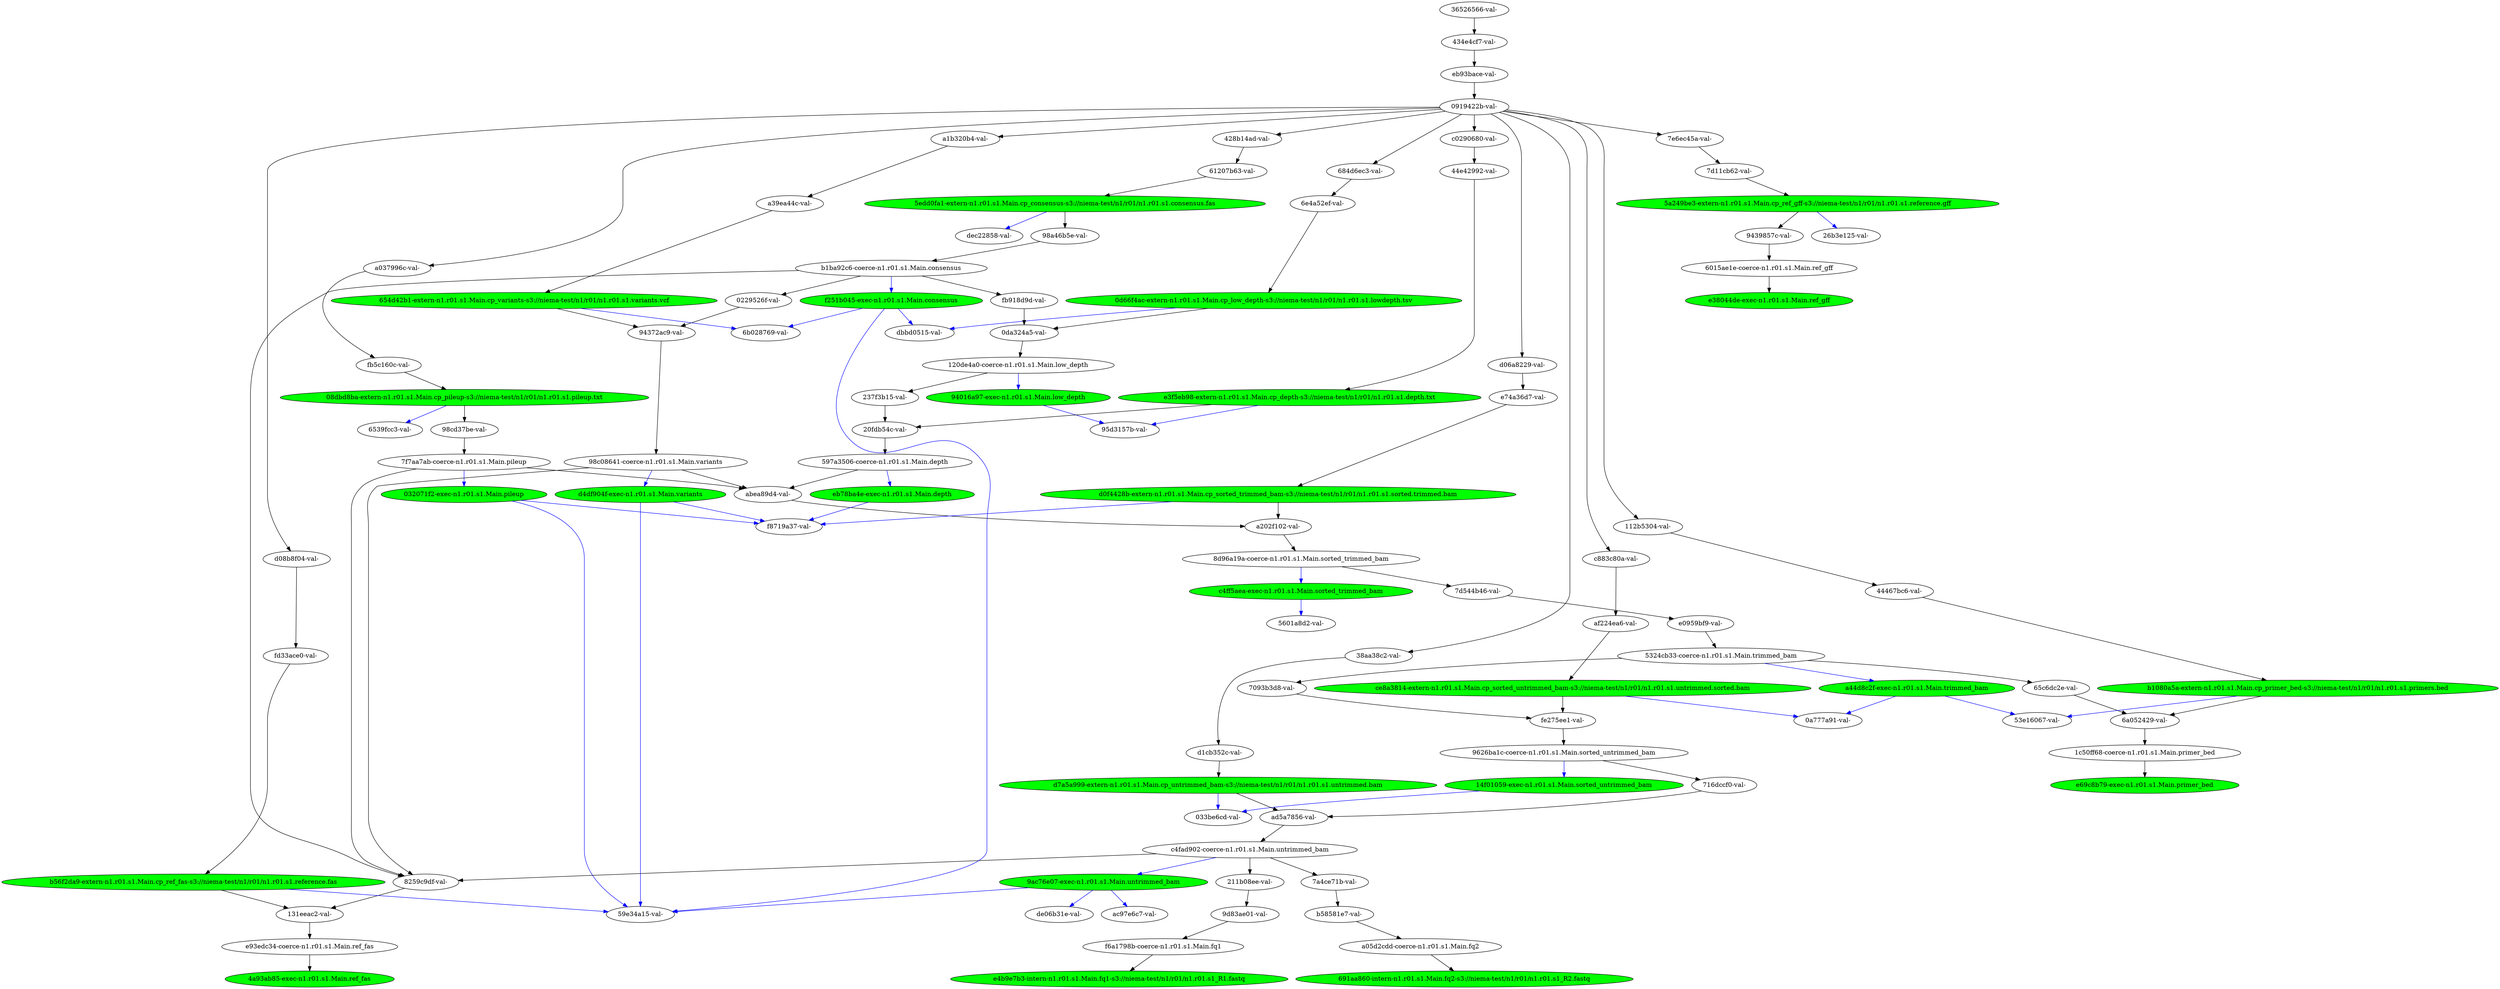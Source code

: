 strict digraph "reflow flowgraph sha256:7b820c5704107ef2378b69b9b1725575c8738e987f17e3ae08e029487d617b6f" {
// Node definitions.
"0229526f-val-";
"032071f2-exec-n1.r01.s1.Main.pileup" [
fillcolor=green
style=filled
];
"033be6cd-val-";
"08dbd8ba-extern-n1.r01.s1.Main.cp_pileup-s3://niema-test/n1/r01/n1.r01.s1.pileup.txt" [
fillcolor=green
style=filled
];
"0919422b-val-";
"0a777a91-val-";
"0d66f4ac-extern-n1.r01.s1.Main.cp_low_depth-s3://niema-test/n1/r01/n1.r01.s1.lowdepth.tsv" [
fillcolor=green
style=filled
];
"0da324a5-val-";
"112b5304-val-";
"120de4a0-coerce-n1.r01.s1.Main.low_depth";
"131eeac2-val-";
"14f01059-exec-n1.r01.s1.Main.sorted_untrimmed_bam" [
fillcolor=green
style=filled
];
"1c50ff68-coerce-n1.r01.s1.Main.primer_bed";
"20fdb54c-val-";
"211b08ee-val-";
"237f3b15-val-";
"26b3e125-val-";
"36526566-val-";
"38aa38c2-val-";
"428b14ad-val-";
"434e4cf7-val-";
"44467bc6-val-";
"44e42992-val-";
"4a93ab85-exec-n1.r01.s1.Main.ref_fas" [
fillcolor=green
style=filled
];
"5324cb33-coerce-n1.r01.s1.Main.trimmed_bam";
"53e16067-val-";
"5601a8d2-val-";
"597a3506-coerce-n1.r01.s1.Main.depth";
"59e34a15-val-";
"5a249be3-extern-n1.r01.s1.Main.cp_ref_gff-s3://niema-test/n1/r01/n1.r01.s1.reference.gff" [
fillcolor=green
style=filled
];
"5edd0fa1-extern-n1.r01.s1.Main.cp_consensus-s3://niema-test/n1/r01/n1.r01.s1.consensus.fas" [
fillcolor=green
style=filled
];
"6015ae1e-coerce-n1.r01.s1.Main.ref_gff";
"61207b63-val-";
"6539fcc3-val-";
"654d42b1-extern-n1.r01.s1.Main.cp_variants-s3://niema-test/n1/r01/n1.r01.s1.variants.vcf" [
fillcolor=green
style=filled
];
"65c6dc2e-val-";
"684d6ec3-val-";
"691aa860-intern-n1.r01.s1.Main.fq2-s3://niema-test/n1/r01/n1.r01.s1_R2.fastq" [
fillcolor=green
style=filled
];
"6a052429-val-";
"6b028769-val-";
"6e4a52ef-val-";
"7093b3d8-val-";
"716dccf0-val-";
"7a4ce71b-val-";
"7d11cb62-val-";
"7d544b46-val-";
"7e6ec45a-val-";
"7f7aa7ab-coerce-n1.r01.s1.Main.pileup";
"8259c9df-val-";
"8d96a19a-coerce-n1.r01.s1.Main.sorted_trimmed_bam";
"94016a97-exec-n1.r01.s1.Main.low_depth" [
fillcolor=green
style=filled
];
"94372ac9-val-";
"9439857c-val-";
"95d3157b-val-";
"9626ba1c-coerce-n1.r01.s1.Main.sorted_untrimmed_bam";
"98a46b5e-val-";
"98c08641-coerce-n1.r01.s1.Main.variants";
"98cd37be-val-";
"9ac76e07-exec-n1.r01.s1.Main.untrimmed_bam" [
fillcolor=green
style=filled
];
"9d83ae01-val-";
"a037996c-val-";
"a05d2cdd-coerce-n1.r01.s1.Main.fq2";
"a1b320b4-val-";
"a202f102-val-";
"a39ea44c-val-";
"a44d8c2f-exec-n1.r01.s1.Main.trimmed_bam" [
fillcolor=green
style=filled
];
"abea89d4-val-";
"ac97e6c7-val-";
"ad5a7856-val-";
"af224ea6-val-";
"b1080a5a-extern-n1.r01.s1.Main.cp_primer_bed-s3://niema-test/n1/r01/n1.r01.s1.primers.bed" [
fillcolor=green
style=filled
];
"b1ba92c6-coerce-n1.r01.s1.Main.consensus";
"b56f2da9-extern-n1.r01.s1.Main.cp_ref_fas-s3://niema-test/n1/r01/n1.r01.s1.reference.fas" [
fillcolor=green
style=filled
];
"b58581e7-val-";
"c0290680-val-";
"c4fad902-coerce-n1.r01.s1.Main.untrimmed_bam";
"c4ff5aea-exec-n1.r01.s1.Main.sorted_trimmed_bam" [
fillcolor=green
style=filled
];
"c883c80a-val-";
"ce8a3814-extern-n1.r01.s1.Main.cp_sorted_untrimmed_bam-s3://niema-test/n1/r01/n1.r01.s1.untrimmed.sorted.bam" [
fillcolor=green
style=filled
];
"d06a8229-val-";
"d08b8f04-val-";
"d0f4428b-extern-n1.r01.s1.Main.cp_sorted_trimmed_bam-s3://niema-test/n1/r01/n1.r01.s1.sorted.trimmed.bam" [
fillcolor=green
style=filled
];
"d1cb352c-val-";
"d4df904f-exec-n1.r01.s1.Main.variants" [
fillcolor=green
style=filled
];
"d7a5a999-extern-n1.r01.s1.Main.cp_untrimmed_bam-s3://niema-test/n1/r01/n1.r01.s1.untrimmed.bam" [
fillcolor=green
style=filled
];
"dbbd0515-val-";
"de06b31e-val-";
"dec22858-val-";
"e0959bf9-val-";
"e38044de-exec-n1.r01.s1.Main.ref_gff" [
fillcolor=green
style=filled
];
"e3f5eb98-extern-n1.r01.s1.Main.cp_depth-s3://niema-test/n1/r01/n1.r01.s1.depth.txt" [
fillcolor=green
style=filled
];
"e4b9e7b3-intern-n1.r01.s1.Main.fq1-s3://niema-test/n1/r01/n1.r01.s1_R1.fastq" [
fillcolor=green
style=filled
];
"e69c8b79-exec-n1.r01.s1.Main.primer_bed" [
fillcolor=green
style=filled
];
"e74a36d7-val-";
"e93edc34-coerce-n1.r01.s1.Main.ref_fas";
"eb78ba4e-exec-n1.r01.s1.Main.depth" [
fillcolor=green
style=filled
];
"eb93bace-val-";
"f251b045-exec-n1.r01.s1.Main.consensus" [
fillcolor=green
style=filled
];
"f6a1798b-coerce-n1.r01.s1.Main.fq1";
"f8719a37-val-";
"fb5c160c-val-";
"fb918d9d-val-";
"fd33ace0-val-";
"fe275ee1-val-";

// Edge definitions.
"0229526f-val-" -> "94372ac9-val-" [dynamic=false];
"032071f2-exec-n1.r01.s1.Main.pileup" -> "59e34a15-val-" [
dynamic=true
color=blue
];
"032071f2-exec-n1.r01.s1.Main.pileup" -> "f8719a37-val-" [
dynamic=true
color=blue
];
"08dbd8ba-extern-n1.r01.s1.Main.cp_pileup-s3://niema-test/n1/r01/n1.r01.s1.pileup.txt" -> "6539fcc3-val-" [
dynamic=true
color=blue
];
"08dbd8ba-extern-n1.r01.s1.Main.cp_pileup-s3://niema-test/n1/r01/n1.r01.s1.pileup.txt" -> "98cd37be-val-" [dynamic=false];
"0919422b-val-" -> "112b5304-val-" [dynamic=false];
"0919422b-val-" -> "38aa38c2-val-" [dynamic=false];
"0919422b-val-" -> "428b14ad-val-" [dynamic=false];
"0919422b-val-" -> "684d6ec3-val-" [dynamic=false];
"0919422b-val-" -> "7e6ec45a-val-" [dynamic=false];
"0919422b-val-" -> "a037996c-val-" [dynamic=false];
"0919422b-val-" -> "a1b320b4-val-" [dynamic=false];
"0919422b-val-" -> "c0290680-val-" [dynamic=false];
"0919422b-val-" -> "c883c80a-val-" [dynamic=false];
"0919422b-val-" -> "d06a8229-val-" [dynamic=false];
"0919422b-val-" -> "d08b8f04-val-" [dynamic=false];
"0d66f4ac-extern-n1.r01.s1.Main.cp_low_depth-s3://niema-test/n1/r01/n1.r01.s1.lowdepth.tsv" -> "0da324a5-val-" [dynamic=false];
"0d66f4ac-extern-n1.r01.s1.Main.cp_low_depth-s3://niema-test/n1/r01/n1.r01.s1.lowdepth.tsv" -> "dbbd0515-val-" [
dynamic=true
color=blue
];
"0da324a5-val-" -> "120de4a0-coerce-n1.r01.s1.Main.low_depth" [dynamic=false];
"112b5304-val-" -> "44467bc6-val-" [dynamic=false];
"120de4a0-coerce-n1.r01.s1.Main.low_depth" -> "237f3b15-val-" [dynamic=false];
"120de4a0-coerce-n1.r01.s1.Main.low_depth" -> "94016a97-exec-n1.r01.s1.Main.low_depth" [
dynamic=true
color=blue
];
"131eeac2-val-" -> "e93edc34-coerce-n1.r01.s1.Main.ref_fas" [dynamic=false];
"14f01059-exec-n1.r01.s1.Main.sorted_untrimmed_bam" -> "033be6cd-val-" [
dynamic=true
color=blue
];
"1c50ff68-coerce-n1.r01.s1.Main.primer_bed" -> "e69c8b79-exec-n1.r01.s1.Main.primer_bed" [dynamic=false];
"20fdb54c-val-" -> "597a3506-coerce-n1.r01.s1.Main.depth" [dynamic=false];
"211b08ee-val-" -> "9d83ae01-val-" [dynamic=false];
"237f3b15-val-" -> "20fdb54c-val-" [dynamic=false];
"36526566-val-" -> "434e4cf7-val-" [dynamic=false];
"38aa38c2-val-" -> "d1cb352c-val-" [dynamic=false];
"428b14ad-val-" -> "61207b63-val-" [dynamic=false];
"434e4cf7-val-" -> "eb93bace-val-" [dynamic=false];
"44467bc6-val-" -> "b1080a5a-extern-n1.r01.s1.Main.cp_primer_bed-s3://niema-test/n1/r01/n1.r01.s1.primers.bed" [dynamic=false];
"44e42992-val-" -> "e3f5eb98-extern-n1.r01.s1.Main.cp_depth-s3://niema-test/n1/r01/n1.r01.s1.depth.txt" [dynamic=false];
"5324cb33-coerce-n1.r01.s1.Main.trimmed_bam" -> "65c6dc2e-val-" [dynamic=false];
"5324cb33-coerce-n1.r01.s1.Main.trimmed_bam" -> "7093b3d8-val-" [dynamic=false];
"5324cb33-coerce-n1.r01.s1.Main.trimmed_bam" -> "a44d8c2f-exec-n1.r01.s1.Main.trimmed_bam" [
dynamic=true
color=blue
];
"597a3506-coerce-n1.r01.s1.Main.depth" -> "abea89d4-val-" [dynamic=false];
"597a3506-coerce-n1.r01.s1.Main.depth" -> "eb78ba4e-exec-n1.r01.s1.Main.depth" [
dynamic=true
color=blue
];
"5a249be3-extern-n1.r01.s1.Main.cp_ref_gff-s3://niema-test/n1/r01/n1.r01.s1.reference.gff" -> "26b3e125-val-" [
dynamic=true
color=blue
];
"5a249be3-extern-n1.r01.s1.Main.cp_ref_gff-s3://niema-test/n1/r01/n1.r01.s1.reference.gff" -> "9439857c-val-" [dynamic=false];
"5edd0fa1-extern-n1.r01.s1.Main.cp_consensus-s3://niema-test/n1/r01/n1.r01.s1.consensus.fas" -> "98a46b5e-val-" [dynamic=false];
"5edd0fa1-extern-n1.r01.s1.Main.cp_consensus-s3://niema-test/n1/r01/n1.r01.s1.consensus.fas" -> "dec22858-val-" [
dynamic=true
color=blue
];
"6015ae1e-coerce-n1.r01.s1.Main.ref_gff" -> "e38044de-exec-n1.r01.s1.Main.ref_gff" [dynamic=false];
"61207b63-val-" -> "5edd0fa1-extern-n1.r01.s1.Main.cp_consensus-s3://niema-test/n1/r01/n1.r01.s1.consensus.fas" [dynamic=false];
"654d42b1-extern-n1.r01.s1.Main.cp_variants-s3://niema-test/n1/r01/n1.r01.s1.variants.vcf" -> "6b028769-val-" [
dynamic=true
color=blue
];
"654d42b1-extern-n1.r01.s1.Main.cp_variants-s3://niema-test/n1/r01/n1.r01.s1.variants.vcf" -> "94372ac9-val-" [dynamic=false];
"65c6dc2e-val-" -> "6a052429-val-" [dynamic=false];
"684d6ec3-val-" -> "6e4a52ef-val-" [dynamic=false];
"6a052429-val-" -> "1c50ff68-coerce-n1.r01.s1.Main.primer_bed" [dynamic=false];
"6e4a52ef-val-" -> "0d66f4ac-extern-n1.r01.s1.Main.cp_low_depth-s3://niema-test/n1/r01/n1.r01.s1.lowdepth.tsv" [dynamic=false];
"7093b3d8-val-" -> "fe275ee1-val-" [dynamic=false];
"716dccf0-val-" -> "ad5a7856-val-" [dynamic=false];
"7a4ce71b-val-" -> "b58581e7-val-" [dynamic=false];
"7d11cb62-val-" -> "5a249be3-extern-n1.r01.s1.Main.cp_ref_gff-s3://niema-test/n1/r01/n1.r01.s1.reference.gff" [dynamic=false];
"7d544b46-val-" -> "e0959bf9-val-" [dynamic=false];
"7e6ec45a-val-" -> "7d11cb62-val-" [dynamic=false];
"7f7aa7ab-coerce-n1.r01.s1.Main.pileup" -> "032071f2-exec-n1.r01.s1.Main.pileup" [
dynamic=true
color=blue
];
"7f7aa7ab-coerce-n1.r01.s1.Main.pileup" -> "8259c9df-val-" [dynamic=false];
"7f7aa7ab-coerce-n1.r01.s1.Main.pileup" -> "abea89d4-val-" [dynamic=false];
"8259c9df-val-" -> "131eeac2-val-" [dynamic=false];
"8d96a19a-coerce-n1.r01.s1.Main.sorted_trimmed_bam" -> "7d544b46-val-" [dynamic=false];
"8d96a19a-coerce-n1.r01.s1.Main.sorted_trimmed_bam" -> "c4ff5aea-exec-n1.r01.s1.Main.sorted_trimmed_bam" [
dynamic=true
color=blue
];
"94016a97-exec-n1.r01.s1.Main.low_depth" -> "95d3157b-val-" [
dynamic=true
color=blue
];
"94372ac9-val-" -> "98c08641-coerce-n1.r01.s1.Main.variants" [dynamic=false];
"9439857c-val-" -> "6015ae1e-coerce-n1.r01.s1.Main.ref_gff" [dynamic=false];
"9626ba1c-coerce-n1.r01.s1.Main.sorted_untrimmed_bam" -> "14f01059-exec-n1.r01.s1.Main.sorted_untrimmed_bam" [
dynamic=true
color=blue
];
"9626ba1c-coerce-n1.r01.s1.Main.sorted_untrimmed_bam" -> "716dccf0-val-" [dynamic=false];
"98a46b5e-val-" -> "b1ba92c6-coerce-n1.r01.s1.Main.consensus" [dynamic=false];
"98c08641-coerce-n1.r01.s1.Main.variants" -> "8259c9df-val-" [dynamic=false];
"98c08641-coerce-n1.r01.s1.Main.variants" -> "abea89d4-val-" [dynamic=false];
"98c08641-coerce-n1.r01.s1.Main.variants" -> "d4df904f-exec-n1.r01.s1.Main.variants" [
dynamic=true
color=blue
];
"98cd37be-val-" -> "7f7aa7ab-coerce-n1.r01.s1.Main.pileup" [dynamic=false];
"9ac76e07-exec-n1.r01.s1.Main.untrimmed_bam" -> "59e34a15-val-" [
dynamic=true
color=blue
];
"9ac76e07-exec-n1.r01.s1.Main.untrimmed_bam" -> "ac97e6c7-val-" [
dynamic=true
color=blue
];
"9ac76e07-exec-n1.r01.s1.Main.untrimmed_bam" -> "de06b31e-val-" [
dynamic=true
color=blue
];
"9d83ae01-val-" -> "f6a1798b-coerce-n1.r01.s1.Main.fq1" [dynamic=false];
"a037996c-val-" -> "fb5c160c-val-" [dynamic=false];
"a05d2cdd-coerce-n1.r01.s1.Main.fq2" -> "691aa860-intern-n1.r01.s1.Main.fq2-s3://niema-test/n1/r01/n1.r01.s1_R2.fastq" [dynamic=false];
"a1b320b4-val-" -> "a39ea44c-val-" [dynamic=false];
"a202f102-val-" -> "8d96a19a-coerce-n1.r01.s1.Main.sorted_trimmed_bam" [dynamic=false];
"a39ea44c-val-" -> "654d42b1-extern-n1.r01.s1.Main.cp_variants-s3://niema-test/n1/r01/n1.r01.s1.variants.vcf" [dynamic=false];
"a44d8c2f-exec-n1.r01.s1.Main.trimmed_bam" -> "0a777a91-val-" [
dynamic=true
color=blue
];
"a44d8c2f-exec-n1.r01.s1.Main.trimmed_bam" -> "53e16067-val-" [
dynamic=true
color=blue
];
"abea89d4-val-" -> "a202f102-val-" [dynamic=false];
"ad5a7856-val-" -> "c4fad902-coerce-n1.r01.s1.Main.untrimmed_bam" [dynamic=false];
"af224ea6-val-" -> "ce8a3814-extern-n1.r01.s1.Main.cp_sorted_untrimmed_bam-s3://niema-test/n1/r01/n1.r01.s1.untrimmed.sorted.bam" [dynamic=false];
"b1080a5a-extern-n1.r01.s1.Main.cp_primer_bed-s3://niema-test/n1/r01/n1.r01.s1.primers.bed" -> "53e16067-val-" [
dynamic=true
color=blue
];
"b1080a5a-extern-n1.r01.s1.Main.cp_primer_bed-s3://niema-test/n1/r01/n1.r01.s1.primers.bed" -> "6a052429-val-" [dynamic=false];
"b1ba92c6-coerce-n1.r01.s1.Main.consensus" -> "0229526f-val-" [dynamic=false];
"b1ba92c6-coerce-n1.r01.s1.Main.consensus" -> "8259c9df-val-" [dynamic=false];
"b1ba92c6-coerce-n1.r01.s1.Main.consensus" -> "f251b045-exec-n1.r01.s1.Main.consensus" [
dynamic=true
color=blue
];
"b1ba92c6-coerce-n1.r01.s1.Main.consensus" -> "fb918d9d-val-" [dynamic=false];
"b56f2da9-extern-n1.r01.s1.Main.cp_ref_fas-s3://niema-test/n1/r01/n1.r01.s1.reference.fas" -> "131eeac2-val-" [dynamic=false];
"b56f2da9-extern-n1.r01.s1.Main.cp_ref_fas-s3://niema-test/n1/r01/n1.r01.s1.reference.fas" -> "59e34a15-val-" [
dynamic=true
color=blue
];
"b58581e7-val-" -> "a05d2cdd-coerce-n1.r01.s1.Main.fq2" [dynamic=false];
"c0290680-val-" -> "44e42992-val-" [dynamic=false];
"c4fad902-coerce-n1.r01.s1.Main.untrimmed_bam" -> "211b08ee-val-" [dynamic=false];
"c4fad902-coerce-n1.r01.s1.Main.untrimmed_bam" -> "7a4ce71b-val-" [dynamic=false];
"c4fad902-coerce-n1.r01.s1.Main.untrimmed_bam" -> "8259c9df-val-" [dynamic=false];
"c4fad902-coerce-n1.r01.s1.Main.untrimmed_bam" -> "9ac76e07-exec-n1.r01.s1.Main.untrimmed_bam" [
dynamic=true
color=blue
];
"c4ff5aea-exec-n1.r01.s1.Main.sorted_trimmed_bam" -> "5601a8d2-val-" [
dynamic=true
color=blue
];
"c883c80a-val-" -> "af224ea6-val-" [dynamic=false];
"ce8a3814-extern-n1.r01.s1.Main.cp_sorted_untrimmed_bam-s3://niema-test/n1/r01/n1.r01.s1.untrimmed.sorted.bam" -> "0a777a91-val-" [
dynamic=true
color=blue
];
"ce8a3814-extern-n1.r01.s1.Main.cp_sorted_untrimmed_bam-s3://niema-test/n1/r01/n1.r01.s1.untrimmed.sorted.bam" -> "fe275ee1-val-" [dynamic=false];
"d06a8229-val-" -> "e74a36d7-val-" [dynamic=false];
"d08b8f04-val-" -> "fd33ace0-val-" [dynamic=false];
"d0f4428b-extern-n1.r01.s1.Main.cp_sorted_trimmed_bam-s3://niema-test/n1/r01/n1.r01.s1.sorted.trimmed.bam" -> "a202f102-val-" [dynamic=false];
"d0f4428b-extern-n1.r01.s1.Main.cp_sorted_trimmed_bam-s3://niema-test/n1/r01/n1.r01.s1.sorted.trimmed.bam" -> "f8719a37-val-" [
dynamic=true
color=blue
];
"d1cb352c-val-" -> "d7a5a999-extern-n1.r01.s1.Main.cp_untrimmed_bam-s3://niema-test/n1/r01/n1.r01.s1.untrimmed.bam" [dynamic=false];
"d4df904f-exec-n1.r01.s1.Main.variants" -> "59e34a15-val-" [
dynamic=true
color=blue
];
"d4df904f-exec-n1.r01.s1.Main.variants" -> "f8719a37-val-" [
dynamic=true
color=blue
];
"d7a5a999-extern-n1.r01.s1.Main.cp_untrimmed_bam-s3://niema-test/n1/r01/n1.r01.s1.untrimmed.bam" -> "033be6cd-val-" [
dynamic=true
color=blue
];
"d7a5a999-extern-n1.r01.s1.Main.cp_untrimmed_bam-s3://niema-test/n1/r01/n1.r01.s1.untrimmed.bam" -> "ad5a7856-val-" [dynamic=false];
"e0959bf9-val-" -> "5324cb33-coerce-n1.r01.s1.Main.trimmed_bam" [dynamic=false];
"e3f5eb98-extern-n1.r01.s1.Main.cp_depth-s3://niema-test/n1/r01/n1.r01.s1.depth.txt" -> "20fdb54c-val-" [dynamic=false];
"e3f5eb98-extern-n1.r01.s1.Main.cp_depth-s3://niema-test/n1/r01/n1.r01.s1.depth.txt" -> "95d3157b-val-" [
dynamic=true
color=blue
];
"e74a36d7-val-" -> "d0f4428b-extern-n1.r01.s1.Main.cp_sorted_trimmed_bam-s3://niema-test/n1/r01/n1.r01.s1.sorted.trimmed.bam" [dynamic=false];
"e93edc34-coerce-n1.r01.s1.Main.ref_fas" -> "4a93ab85-exec-n1.r01.s1.Main.ref_fas" [dynamic=false];
"eb78ba4e-exec-n1.r01.s1.Main.depth" -> "f8719a37-val-" [
dynamic=true
color=blue
];
"eb93bace-val-" -> "0919422b-val-" [dynamic=false];
"f251b045-exec-n1.r01.s1.Main.consensus" -> "59e34a15-val-" [
dynamic=true
color=blue
];
"f251b045-exec-n1.r01.s1.Main.consensus" -> "6b028769-val-" [
dynamic=true
color=blue
];
"f251b045-exec-n1.r01.s1.Main.consensus" -> "dbbd0515-val-" [
dynamic=true
color=blue
];
"f6a1798b-coerce-n1.r01.s1.Main.fq1" -> "e4b9e7b3-intern-n1.r01.s1.Main.fq1-s3://niema-test/n1/r01/n1.r01.s1_R1.fastq" [dynamic=false];
"fb5c160c-val-" -> "08dbd8ba-extern-n1.r01.s1.Main.cp_pileup-s3://niema-test/n1/r01/n1.r01.s1.pileup.txt" [dynamic=false];
"fb918d9d-val-" -> "0da324a5-val-" [dynamic=false];
"fd33ace0-val-" -> "b56f2da9-extern-n1.r01.s1.Main.cp_ref_fas-s3://niema-test/n1/r01/n1.r01.s1.reference.fas" [dynamic=false];
"fe275ee1-val-" -> "9626ba1c-coerce-n1.r01.s1.Main.sorted_untrimmed_bam" [dynamic=false];
}